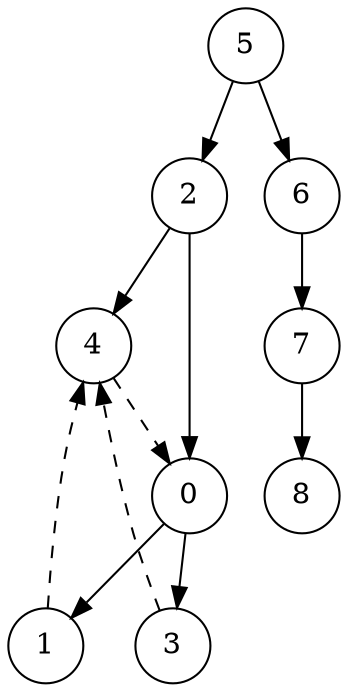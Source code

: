 digraph G {
  node [shape=circle];
 5 
 5 -> 2 
 5 -> 6 
 2 
 2 -> 4 
 2 -> 0 
 6 
 6 -> 7 
 4 -> 0 [style=dashed]; 
 4 
 0 
 0 -> 1 
 0 -> 3 
 7 
 7 -> 8 
 1 -> 4 [style=dashed]; 
 1 
 3 -> 4 [style=dashed]; 
 3 
 8 
}
